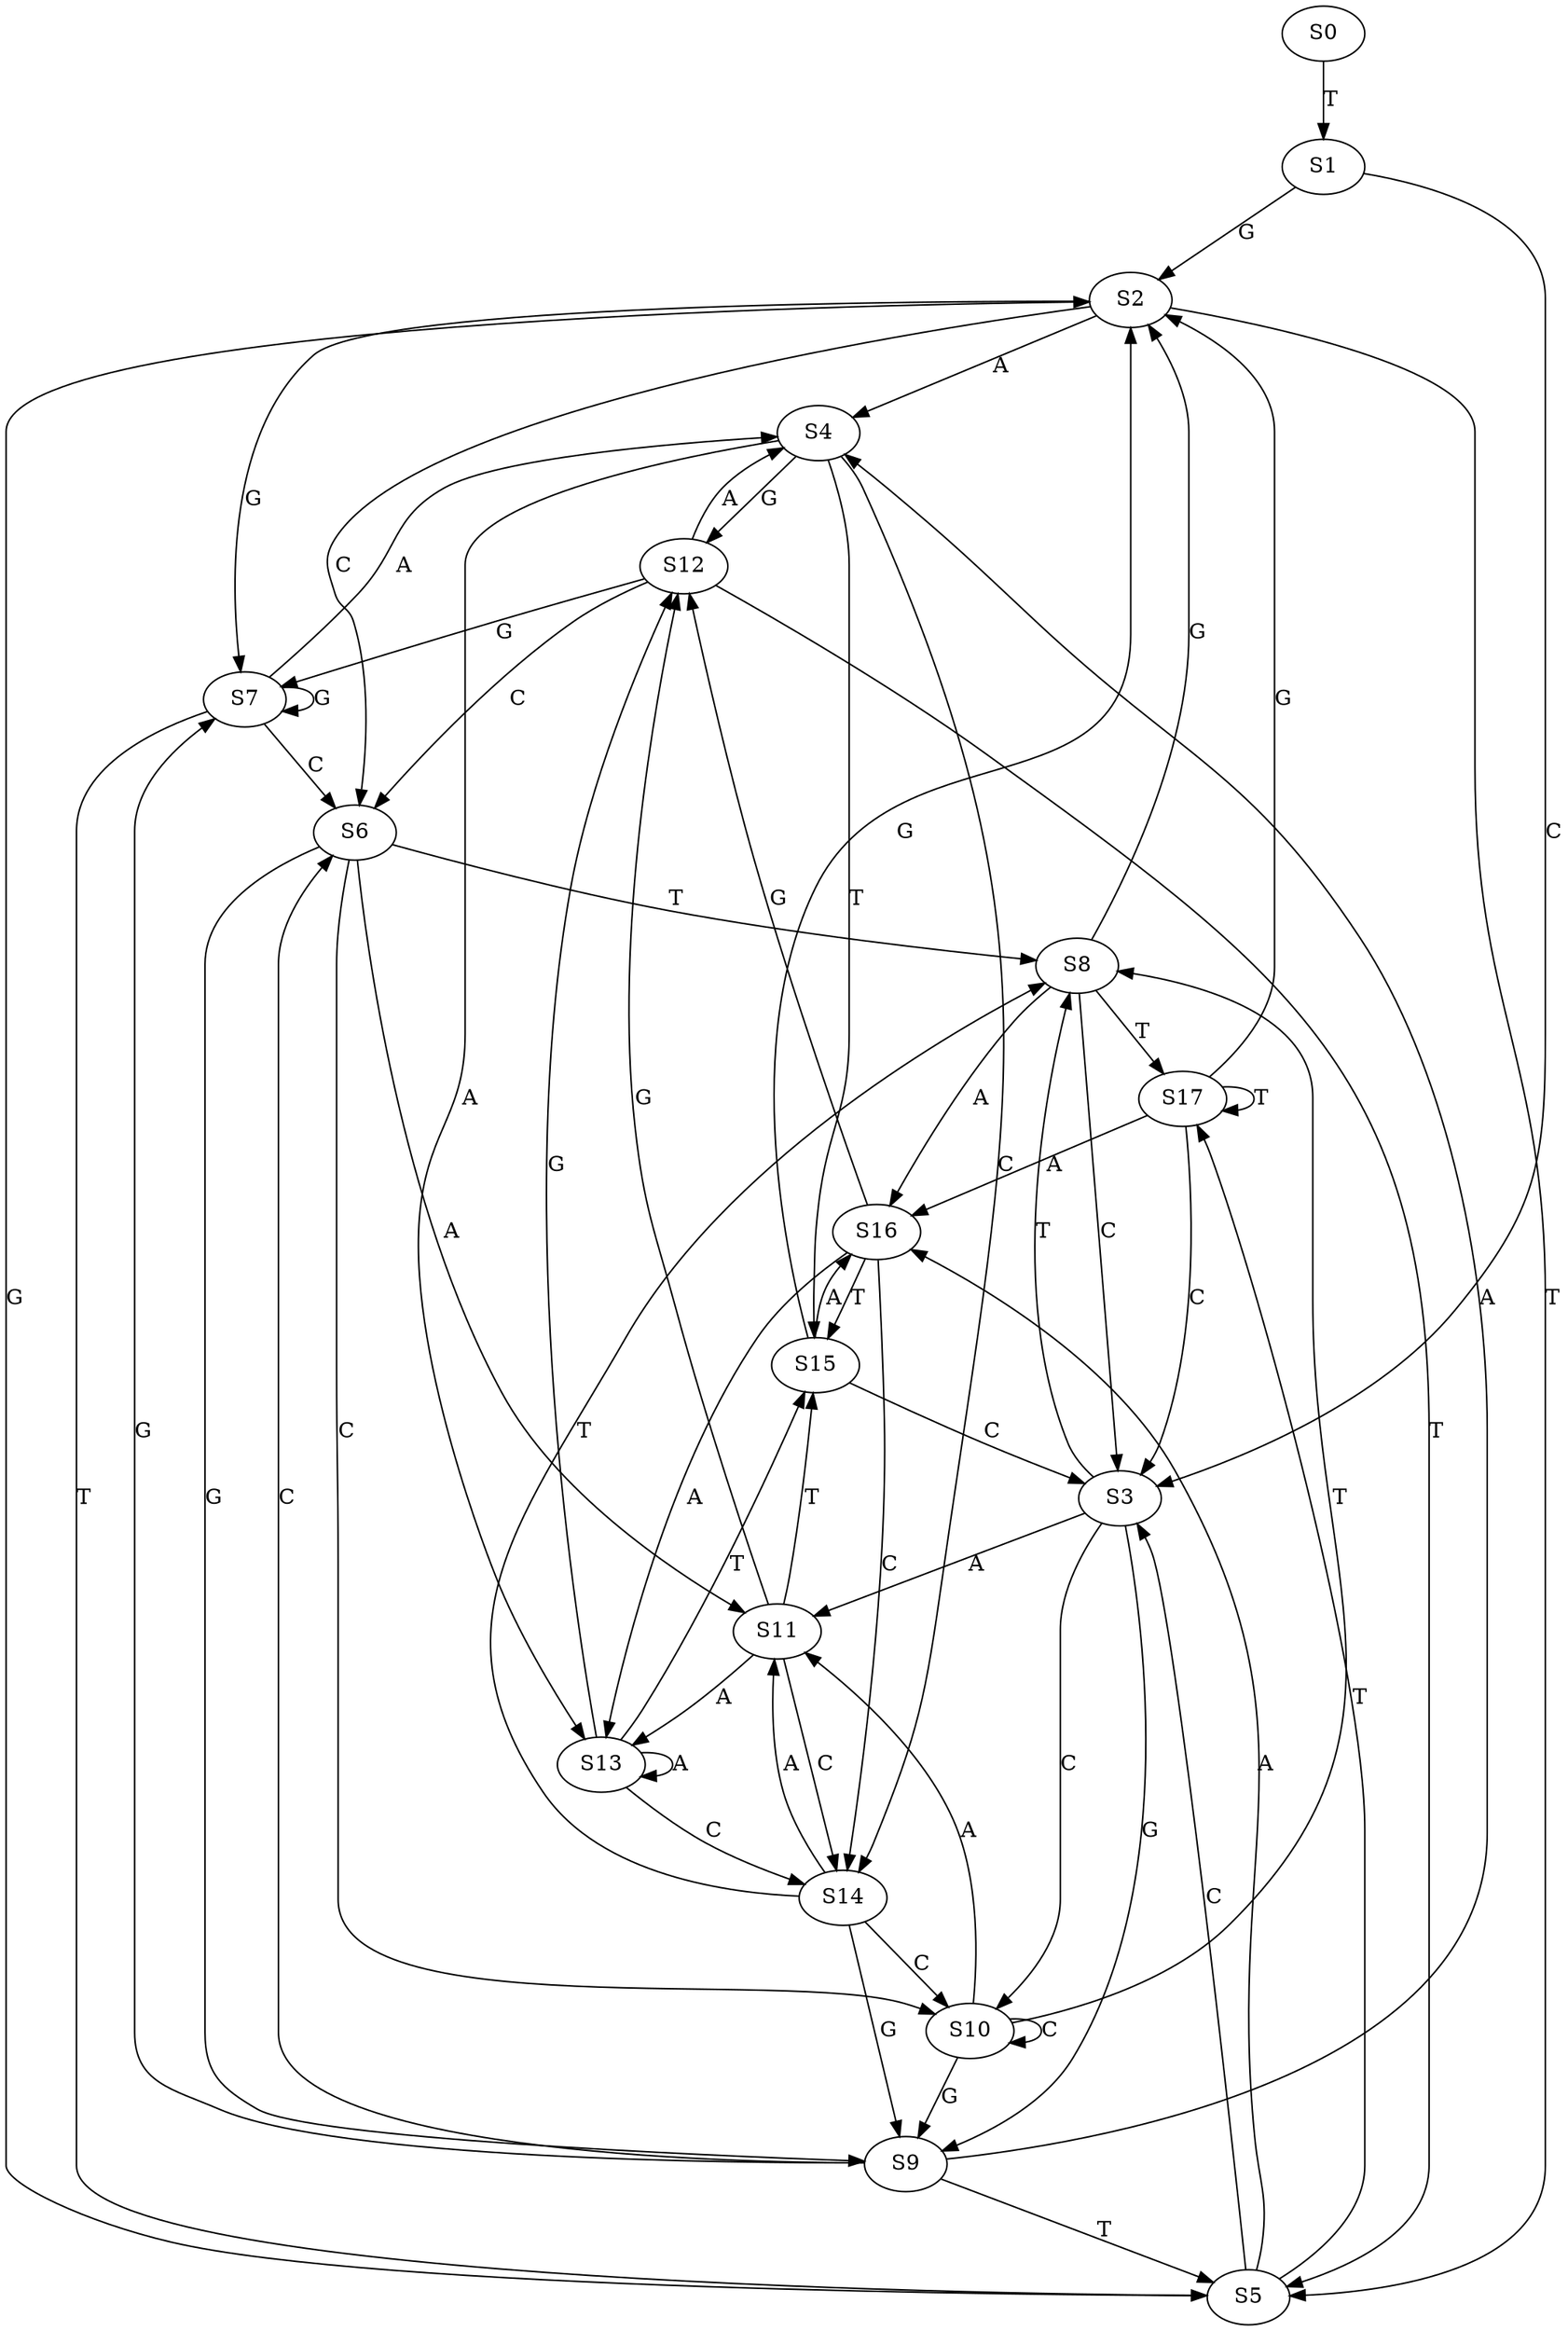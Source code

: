 strict digraph  {
	S0 -> S1 [ label = T ];
	S1 -> S2 [ label = G ];
	S1 -> S3 [ label = C ];
	S2 -> S4 [ label = A ];
	S2 -> S5 [ label = T ];
	S2 -> S6 [ label = C ];
	S2 -> S7 [ label = G ];
	S3 -> S8 [ label = T ];
	S3 -> S9 [ label = G ];
	S3 -> S10 [ label = C ];
	S3 -> S11 [ label = A ];
	S4 -> S12 [ label = G ];
	S4 -> S13 [ label = A ];
	S4 -> S14 [ label = C ];
	S4 -> S15 [ label = T ];
	S5 -> S16 [ label = A ];
	S5 -> S3 [ label = C ];
	S5 -> S2 [ label = G ];
	S5 -> S17 [ label = T ];
	S6 -> S10 [ label = C ];
	S6 -> S8 [ label = T ];
	S6 -> S9 [ label = G ];
	S6 -> S11 [ label = A ];
	S7 -> S4 [ label = A ];
	S7 -> S5 [ label = T ];
	S7 -> S7 [ label = G ];
	S7 -> S6 [ label = C ];
	S8 -> S2 [ label = G ];
	S8 -> S3 [ label = C ];
	S8 -> S16 [ label = A ];
	S8 -> S17 [ label = T ];
	S9 -> S7 [ label = G ];
	S9 -> S5 [ label = T ];
	S9 -> S4 [ label = A ];
	S9 -> S6 [ label = C ];
	S10 -> S9 [ label = G ];
	S10 -> S10 [ label = C ];
	S10 -> S11 [ label = A ];
	S10 -> S8 [ label = T ];
	S11 -> S12 [ label = G ];
	S11 -> S15 [ label = T ];
	S11 -> S14 [ label = C ];
	S11 -> S13 [ label = A ];
	S12 -> S5 [ label = T ];
	S12 -> S7 [ label = G ];
	S12 -> S4 [ label = A ];
	S12 -> S6 [ label = C ];
	S13 -> S15 [ label = T ];
	S13 -> S14 [ label = C ];
	S13 -> S12 [ label = G ];
	S13 -> S13 [ label = A ];
	S14 -> S11 [ label = A ];
	S14 -> S8 [ label = T ];
	S14 -> S10 [ label = C ];
	S14 -> S9 [ label = G ];
	S15 -> S16 [ label = A ];
	S15 -> S3 [ label = C ];
	S15 -> S2 [ label = G ];
	S16 -> S12 [ label = G ];
	S16 -> S15 [ label = T ];
	S16 -> S13 [ label = A ];
	S16 -> S14 [ label = C ];
	S17 -> S3 [ label = C ];
	S17 -> S16 [ label = A ];
	S17 -> S2 [ label = G ];
	S17 -> S17 [ label = T ];
}
